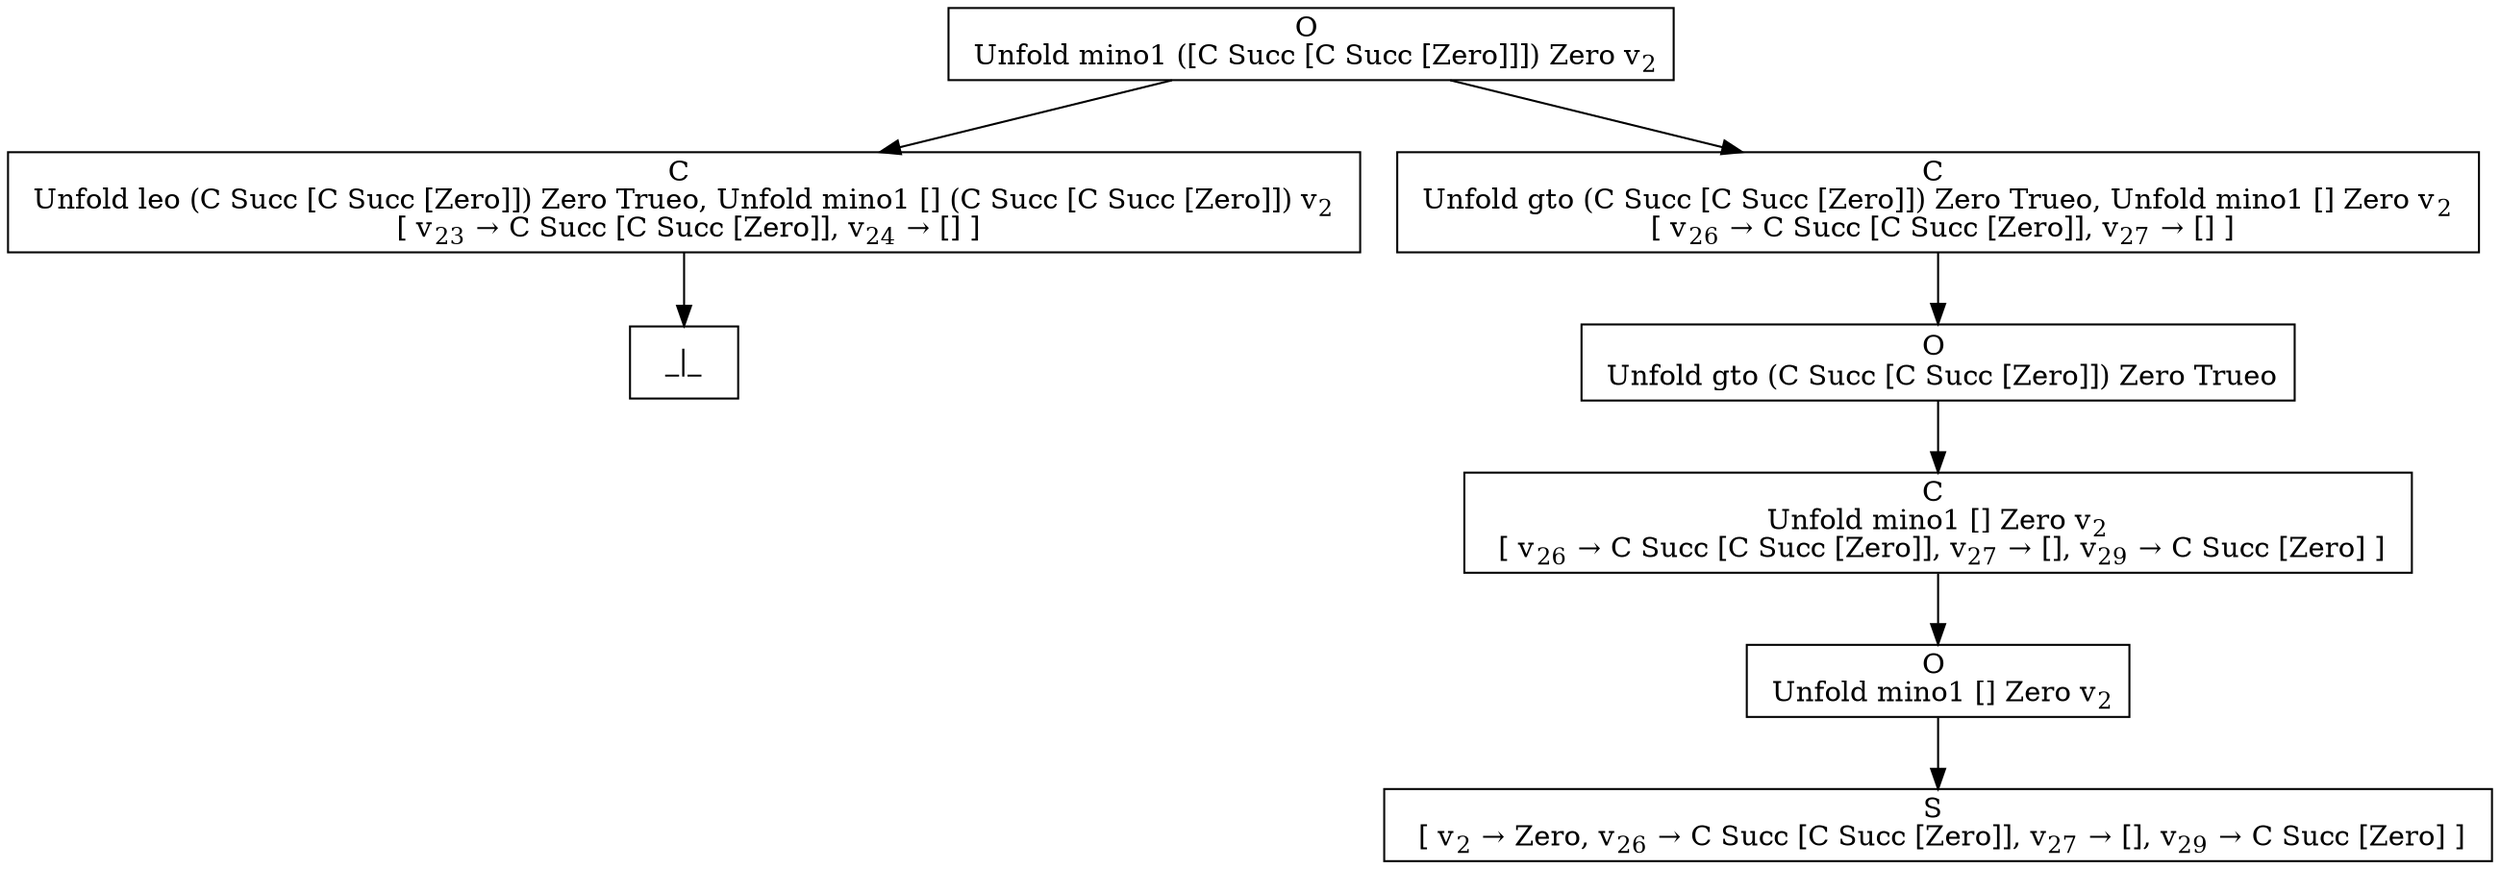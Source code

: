 digraph {
    graph [rankdir=TB
          ,bgcolor=transparent];
    node [shape=box
         ,fillcolor=white
         ,style=filled];
    0 [label=<O <BR/> Unfold mino1 ([C Succ [C Succ [Zero]]]) Zero v<SUB>2</SUB>>];
    1 [label=<C <BR/> Unfold leo (C Succ [C Succ [Zero]]) Zero Trueo, Unfold mino1 [] (C Succ [C Succ [Zero]]) v<SUB>2</SUB> <BR/>  [ v<SUB>23</SUB> &rarr; C Succ [C Succ [Zero]], v<SUB>24</SUB> &rarr; [] ] >];
    2 [label=<C <BR/> Unfold gto (C Succ [C Succ [Zero]]) Zero Trueo, Unfold mino1 [] Zero v<SUB>2</SUB> <BR/>  [ v<SUB>26</SUB> &rarr; C Succ [C Succ [Zero]], v<SUB>27</SUB> &rarr; [] ] >];
    3 [label=<_|_>];
    4 [label=<O <BR/> Unfold gto (C Succ [C Succ [Zero]]) Zero Trueo>];
    5 [label=<C <BR/> Unfold mino1 [] Zero v<SUB>2</SUB> <BR/>  [ v<SUB>26</SUB> &rarr; C Succ [C Succ [Zero]], v<SUB>27</SUB> &rarr; [], v<SUB>29</SUB> &rarr; C Succ [Zero] ] >];
    6 [label=<O <BR/> Unfold mino1 [] Zero v<SUB>2</SUB>>];
    7 [label=<S <BR/>  [ v<SUB>2</SUB> &rarr; Zero, v<SUB>26</SUB> &rarr; C Succ [C Succ [Zero]], v<SUB>27</SUB> &rarr; [], v<SUB>29</SUB> &rarr; C Succ [Zero] ] >];
    0 -> 1 [label=""];
    0 -> 2 [label=""];
    1 -> 3 [label=""];
    2 -> 4 [label=""];
    4 -> 5 [label=""];
    5 -> 6 [label=""];
    6 -> 7 [label=""];
}